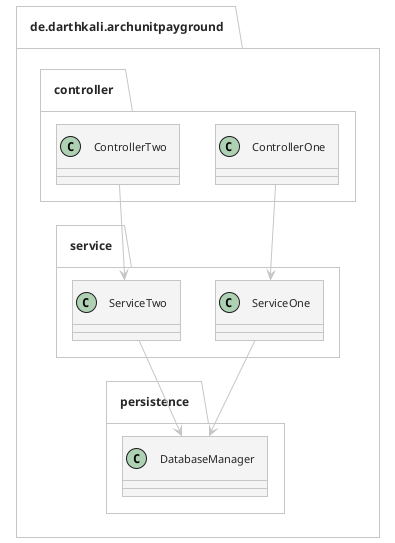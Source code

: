 @startuml
'https://plantuml.com/class-diagram
'left to right direction
!theme carbon-gray
!pragma useIntermediatePackages false

package de.darthkali.archunitpayground{
    package controller{
        class ControllerOne
        class ControllerTwo
    }

    package service{
        class ServiceOne
        class ServiceTwo
    }

    package persistence{
        class DatabaseManager
    }
}

ControllerOne --> ServiceOne
ControllerTwo --> ServiceTwo
ServiceOne --> DatabaseManager
ServiceTwo --> DatabaseManager

@enduml

